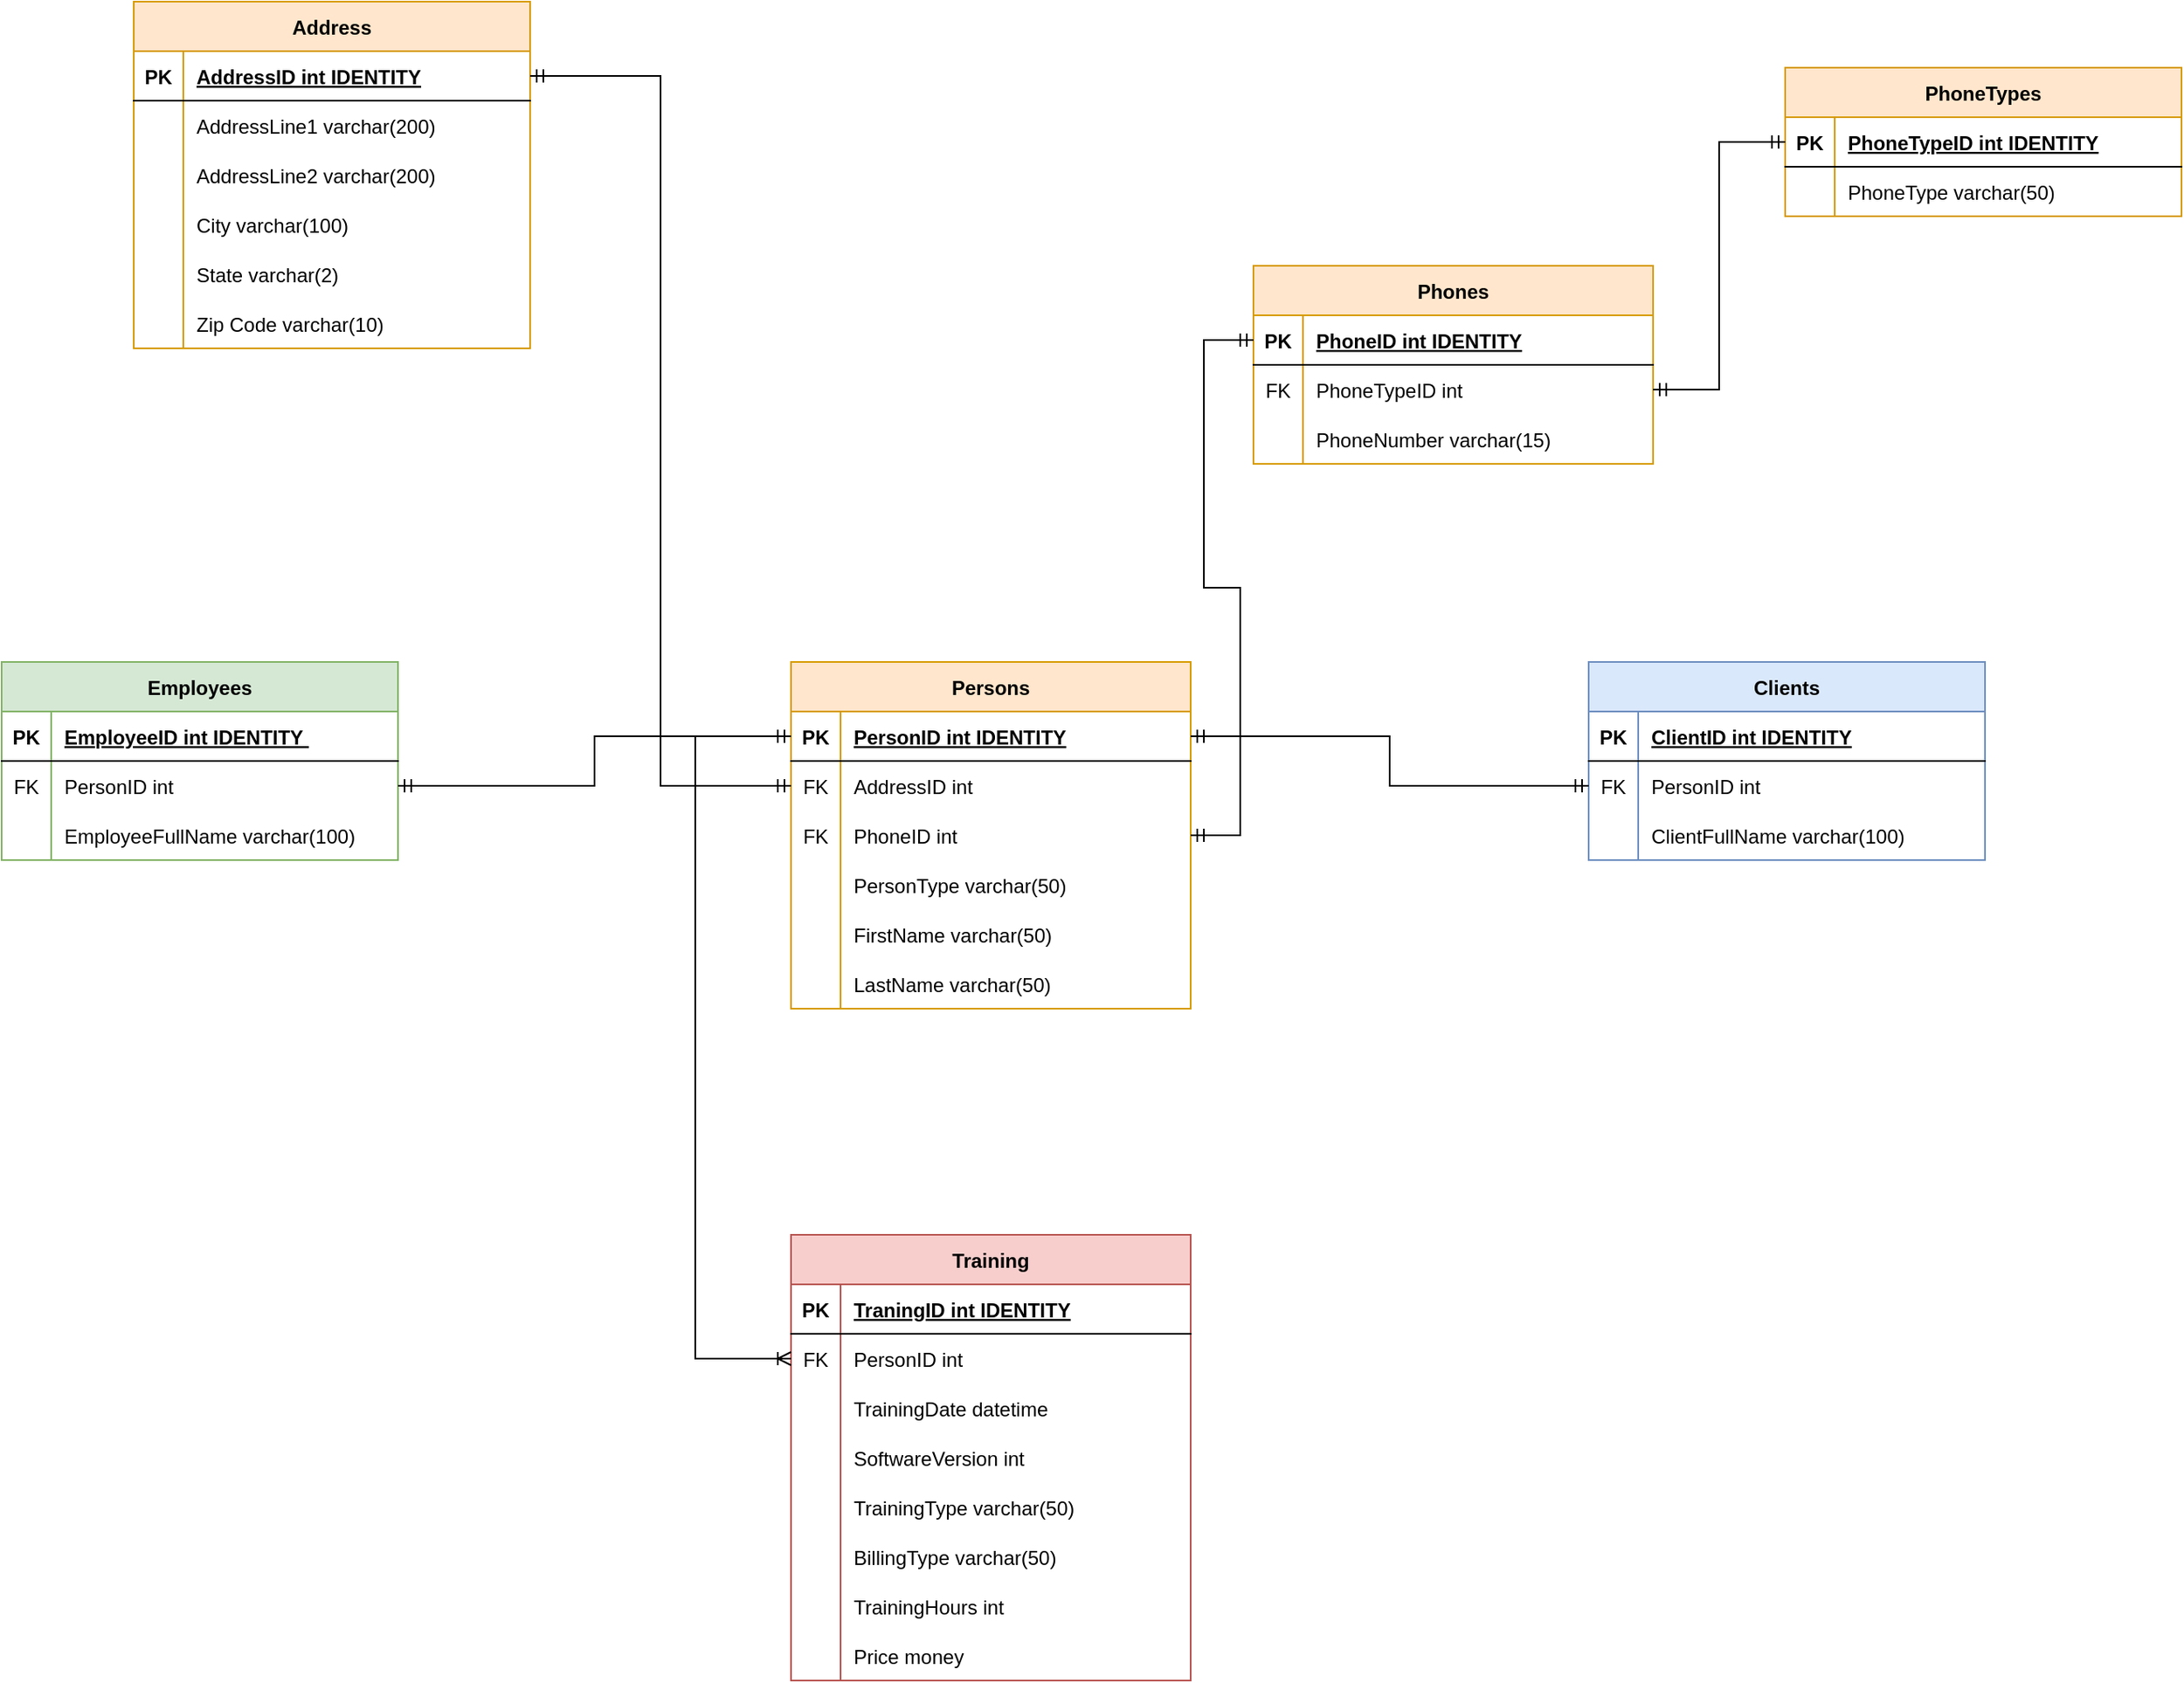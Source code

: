 <mxfile version="20.8.16" type="device"><diagram name="Page-1" id="chD8tfcTU0WJENPv2BIe"><mxGraphModel dx="1491" dy="1197" grid="1" gridSize="10" guides="1" tooltips="1" connect="1" arrows="1" fold="1" page="1" pageScale="1" pageWidth="583" pageHeight="827" math="0" shadow="0"><root><mxCell id="0"/><mxCell id="1" parent="0"/><mxCell id="jbZ43jVdcMHUpB5Uykyv-85" value="Phones" style="shape=table;startSize=30;container=1;collapsible=1;childLayout=tableLayout;fixedRows=1;rowLines=0;fontStyle=1;align=center;resizeLast=1;fillColor=#ffe6cc;strokeColor=#d79b00;labelBackgroundColor=none;fillStyle=auto;gradientColor=none;swimlaneLine=1;" parent="1" vertex="1"><mxGeometry x="1598" y="240" width="242" height="120" as="geometry"/></mxCell><mxCell id="jbZ43jVdcMHUpB5Uykyv-86" value="" style="shape=tableRow;horizontal=0;startSize=0;swimlaneHead=0;swimlaneBody=0;fillColor=none;collapsible=0;dropTarget=0;points=[[0,0.5],[1,0.5]];portConstraint=eastwest;top=0;left=0;right=0;bottom=1;" parent="jbZ43jVdcMHUpB5Uykyv-85" vertex="1"><mxGeometry y="30" width="242" height="30" as="geometry"/></mxCell><mxCell id="jbZ43jVdcMHUpB5Uykyv-87" value="PK" style="shape=partialRectangle;connectable=0;fillColor=none;top=0;left=0;bottom=0;right=0;fontStyle=1;overflow=hidden;" parent="jbZ43jVdcMHUpB5Uykyv-86" vertex="1"><mxGeometry width="30" height="30" as="geometry"><mxRectangle width="30" height="30" as="alternateBounds"/></mxGeometry></mxCell><mxCell id="jbZ43jVdcMHUpB5Uykyv-88" value="PhoneID int IDENTITY" style="shape=partialRectangle;connectable=0;fillColor=none;top=0;left=0;bottom=0;right=0;align=left;spacingLeft=6;fontStyle=5;overflow=hidden;" parent="jbZ43jVdcMHUpB5Uykyv-86" vertex="1"><mxGeometry x="30" width="212" height="30" as="geometry"><mxRectangle width="212" height="30" as="alternateBounds"/></mxGeometry></mxCell><mxCell id="jbZ43jVdcMHUpB5Uykyv-89" value="" style="shape=tableRow;horizontal=0;startSize=0;swimlaneHead=0;swimlaneBody=0;fillColor=none;collapsible=0;dropTarget=0;points=[[0,0.5],[1,0.5]];portConstraint=eastwest;top=0;left=0;right=0;bottom=0;" parent="jbZ43jVdcMHUpB5Uykyv-85" vertex="1"><mxGeometry y="60" width="242" height="30" as="geometry"/></mxCell><mxCell id="jbZ43jVdcMHUpB5Uykyv-90" value="FK" style="shape=partialRectangle;connectable=0;fillColor=none;top=0;left=0;bottom=0;right=0;editable=1;overflow=hidden;" parent="jbZ43jVdcMHUpB5Uykyv-89" vertex="1"><mxGeometry width="30" height="30" as="geometry"><mxRectangle width="30" height="30" as="alternateBounds"/></mxGeometry></mxCell><mxCell id="jbZ43jVdcMHUpB5Uykyv-91" value="PhoneTypeID int" style="shape=partialRectangle;connectable=0;fillColor=none;top=0;left=0;bottom=0;right=0;align=left;spacingLeft=6;overflow=hidden;labelBackgroundColor=default;" parent="jbZ43jVdcMHUpB5Uykyv-89" vertex="1"><mxGeometry x="30" width="212" height="30" as="geometry"><mxRectangle width="212" height="30" as="alternateBounds"/></mxGeometry></mxCell><mxCell id="jbZ43jVdcMHUpB5Uykyv-117" style="shape=tableRow;horizontal=0;startSize=0;swimlaneHead=0;swimlaneBody=0;fillColor=none;collapsible=0;dropTarget=0;points=[[0,0.5],[1,0.5]];portConstraint=eastwest;top=0;left=0;right=0;bottom=0;" parent="jbZ43jVdcMHUpB5Uykyv-85" vertex="1"><mxGeometry y="90" width="242" height="30" as="geometry"/></mxCell><mxCell id="jbZ43jVdcMHUpB5Uykyv-118" style="shape=partialRectangle;connectable=0;fillColor=none;top=0;left=0;bottom=0;right=0;editable=1;overflow=hidden;" parent="jbZ43jVdcMHUpB5Uykyv-117" vertex="1"><mxGeometry width="30" height="30" as="geometry"><mxRectangle width="30" height="30" as="alternateBounds"/></mxGeometry></mxCell><mxCell id="jbZ43jVdcMHUpB5Uykyv-119" value="PhoneNumber varchar(15)" style="shape=partialRectangle;connectable=0;fillColor=none;top=0;left=0;bottom=0;right=0;align=left;spacingLeft=6;overflow=hidden;" parent="jbZ43jVdcMHUpB5Uykyv-117" vertex="1"><mxGeometry x="30" width="212" height="30" as="geometry"><mxRectangle width="212" height="30" as="alternateBounds"/></mxGeometry></mxCell><mxCell id="jbZ43jVdcMHUpB5Uykyv-107" value="Persons" style="shape=table;startSize=30;container=1;collapsible=1;childLayout=tableLayout;fixedRows=1;rowLines=0;fontStyle=1;align=center;resizeLast=1;fillColor=#ffe6cc;strokeColor=#d79b00;" parent="1" vertex="1"><mxGeometry x="1318" y="480" width="242" height="210" as="geometry"/></mxCell><mxCell id="jbZ43jVdcMHUpB5Uykyv-108" value="" style="shape=tableRow;horizontal=0;startSize=0;swimlaneHead=0;swimlaneBody=0;fillColor=none;collapsible=0;dropTarget=0;points=[[0,0.5],[1,0.5]];portConstraint=eastwest;top=0;left=0;right=0;bottom=1;" parent="jbZ43jVdcMHUpB5Uykyv-107" vertex="1"><mxGeometry y="30" width="242" height="30" as="geometry"/></mxCell><mxCell id="jbZ43jVdcMHUpB5Uykyv-109" value="PK" style="shape=partialRectangle;connectable=0;fillColor=none;top=0;left=0;bottom=0;right=0;fontStyle=1;overflow=hidden;" parent="jbZ43jVdcMHUpB5Uykyv-108" vertex="1"><mxGeometry width="30" height="30" as="geometry"><mxRectangle width="30" height="30" as="alternateBounds"/></mxGeometry></mxCell><mxCell id="jbZ43jVdcMHUpB5Uykyv-110" value="PersonID int IDENTITY" style="shape=partialRectangle;connectable=0;fillColor=none;top=0;left=0;bottom=0;right=0;align=left;spacingLeft=6;fontStyle=5;overflow=hidden;" parent="jbZ43jVdcMHUpB5Uykyv-108" vertex="1"><mxGeometry x="30" width="212" height="30" as="geometry"><mxRectangle width="212" height="30" as="alternateBounds"/></mxGeometry></mxCell><mxCell id="jbZ43jVdcMHUpB5Uykyv-130" style="shape=tableRow;horizontal=0;startSize=0;swimlaneHead=0;swimlaneBody=0;fillColor=none;collapsible=0;dropTarget=0;points=[[0,0.5],[1,0.5]];portConstraint=eastwest;top=0;left=0;right=0;bottom=0;" parent="jbZ43jVdcMHUpB5Uykyv-107" vertex="1"><mxGeometry y="60" width="242" height="30" as="geometry"/></mxCell><mxCell id="jbZ43jVdcMHUpB5Uykyv-131" value="FK" style="shape=partialRectangle;connectable=0;fillColor=none;top=0;left=0;bottom=0;right=0;editable=1;overflow=hidden;" parent="jbZ43jVdcMHUpB5Uykyv-130" vertex="1"><mxGeometry width="30" height="30" as="geometry"><mxRectangle width="30" height="30" as="alternateBounds"/></mxGeometry></mxCell><mxCell id="jbZ43jVdcMHUpB5Uykyv-132" value="AddressID int" style="shape=partialRectangle;connectable=0;fillColor=none;top=0;left=0;bottom=0;right=0;align=left;spacingLeft=6;overflow=hidden;" parent="jbZ43jVdcMHUpB5Uykyv-130" vertex="1"><mxGeometry x="30" width="212" height="30" as="geometry"><mxRectangle width="212" height="30" as="alternateBounds"/></mxGeometry></mxCell><mxCell id="jbZ43jVdcMHUpB5Uykyv-111" value="" style="shape=tableRow;horizontal=0;startSize=0;swimlaneHead=0;swimlaneBody=0;fillColor=none;collapsible=0;dropTarget=0;points=[[0,0.5],[1,0.5]];portConstraint=eastwest;top=0;left=0;right=0;bottom=0;" parent="jbZ43jVdcMHUpB5Uykyv-107" vertex="1"><mxGeometry y="90" width="242" height="30" as="geometry"/></mxCell><mxCell id="jbZ43jVdcMHUpB5Uykyv-112" value="FK" style="shape=partialRectangle;connectable=0;fillColor=none;top=0;left=0;bottom=0;right=0;editable=1;overflow=hidden;" parent="jbZ43jVdcMHUpB5Uykyv-111" vertex="1"><mxGeometry width="30" height="30" as="geometry"><mxRectangle width="30" height="30" as="alternateBounds"/></mxGeometry></mxCell><mxCell id="jbZ43jVdcMHUpB5Uykyv-113" value="PhoneID int" style="shape=partialRectangle;connectable=0;fillColor=none;top=0;left=0;bottom=0;right=0;align=left;spacingLeft=6;overflow=hidden;" parent="jbZ43jVdcMHUpB5Uykyv-111" vertex="1"><mxGeometry x="30" width="212" height="30" as="geometry"><mxRectangle width="212" height="30" as="alternateBounds"/></mxGeometry></mxCell><mxCell id="jbZ43jVdcMHUpB5Uykyv-114" style="shape=tableRow;horizontal=0;startSize=0;swimlaneHead=0;swimlaneBody=0;fillColor=none;collapsible=0;dropTarget=0;points=[[0,0.5],[1,0.5]];portConstraint=eastwest;top=0;left=0;right=0;bottom=0;" parent="jbZ43jVdcMHUpB5Uykyv-107" vertex="1"><mxGeometry y="120" width="242" height="30" as="geometry"/></mxCell><mxCell id="jbZ43jVdcMHUpB5Uykyv-115" style="shape=partialRectangle;connectable=0;fillColor=none;top=0;left=0;bottom=0;right=0;editable=1;overflow=hidden;" parent="jbZ43jVdcMHUpB5Uykyv-114" vertex="1"><mxGeometry width="30" height="30" as="geometry"><mxRectangle width="30" height="30" as="alternateBounds"/></mxGeometry></mxCell><mxCell id="jbZ43jVdcMHUpB5Uykyv-116" value="PersonType varchar(50)" style="shape=partialRectangle;connectable=0;fillColor=none;top=0;left=0;bottom=0;right=0;align=left;spacingLeft=6;overflow=hidden;" parent="jbZ43jVdcMHUpB5Uykyv-114" vertex="1"><mxGeometry x="30" width="212" height="30" as="geometry"><mxRectangle width="212" height="30" as="alternateBounds"/></mxGeometry></mxCell><mxCell id="aYww8FyY0E2eVgxf9l2F-10" style="shape=tableRow;horizontal=0;startSize=0;swimlaneHead=0;swimlaneBody=0;fillColor=none;collapsible=0;dropTarget=0;points=[[0,0.5],[1,0.5]];portConstraint=eastwest;top=0;left=0;right=0;bottom=0;" vertex="1" parent="jbZ43jVdcMHUpB5Uykyv-107"><mxGeometry y="150" width="242" height="30" as="geometry"/></mxCell><mxCell id="aYww8FyY0E2eVgxf9l2F-11" style="shape=partialRectangle;connectable=0;fillColor=none;top=0;left=0;bottom=0;right=0;editable=1;overflow=hidden;" vertex="1" parent="aYww8FyY0E2eVgxf9l2F-10"><mxGeometry width="30" height="30" as="geometry"><mxRectangle width="30" height="30" as="alternateBounds"/></mxGeometry></mxCell><mxCell id="aYww8FyY0E2eVgxf9l2F-12" value="FirstName varchar(50)" style="shape=partialRectangle;connectable=0;fillColor=none;top=0;left=0;bottom=0;right=0;align=left;spacingLeft=6;overflow=hidden;" vertex="1" parent="aYww8FyY0E2eVgxf9l2F-10"><mxGeometry x="30" width="212" height="30" as="geometry"><mxRectangle width="212" height="30" as="alternateBounds"/></mxGeometry></mxCell><mxCell id="aYww8FyY0E2eVgxf9l2F-13" style="shape=tableRow;horizontal=0;startSize=0;swimlaneHead=0;swimlaneBody=0;fillColor=none;collapsible=0;dropTarget=0;points=[[0,0.5],[1,0.5]];portConstraint=eastwest;top=0;left=0;right=0;bottom=0;" vertex="1" parent="jbZ43jVdcMHUpB5Uykyv-107"><mxGeometry y="180" width="242" height="30" as="geometry"/></mxCell><mxCell id="aYww8FyY0E2eVgxf9l2F-14" style="shape=partialRectangle;connectable=0;fillColor=none;top=0;left=0;bottom=0;right=0;editable=1;overflow=hidden;" vertex="1" parent="aYww8FyY0E2eVgxf9l2F-13"><mxGeometry width="30" height="30" as="geometry"><mxRectangle width="30" height="30" as="alternateBounds"/></mxGeometry></mxCell><mxCell id="aYww8FyY0E2eVgxf9l2F-15" value="LastName varchar(50)" style="shape=partialRectangle;connectable=0;fillColor=none;top=0;left=0;bottom=0;right=0;align=left;spacingLeft=6;overflow=hidden;" vertex="1" parent="aYww8FyY0E2eVgxf9l2F-13"><mxGeometry x="30" width="212" height="30" as="geometry"><mxRectangle width="212" height="30" as="alternateBounds"/></mxGeometry></mxCell><mxCell id="jbZ43jVdcMHUpB5Uykyv-120" value="PhoneTypes" style="shape=table;startSize=30;container=1;collapsible=1;childLayout=tableLayout;fixedRows=1;rowLines=0;fontStyle=1;align=center;resizeLast=1;fillColor=#ffe6cc;strokeColor=#d79b00;" parent="1" vertex="1"><mxGeometry x="1920" y="120" width="240" height="90" as="geometry"/></mxCell><mxCell id="jbZ43jVdcMHUpB5Uykyv-121" value="" style="shape=tableRow;horizontal=0;startSize=0;swimlaneHead=0;swimlaneBody=0;fillColor=none;collapsible=0;dropTarget=0;points=[[0,0.5],[1,0.5]];portConstraint=eastwest;top=0;left=0;right=0;bottom=1;" parent="jbZ43jVdcMHUpB5Uykyv-120" vertex="1"><mxGeometry y="30" width="240" height="30" as="geometry"/></mxCell><mxCell id="jbZ43jVdcMHUpB5Uykyv-122" value="PK" style="shape=partialRectangle;connectable=0;fillColor=none;top=0;left=0;bottom=0;right=0;fontStyle=1;overflow=hidden;" parent="jbZ43jVdcMHUpB5Uykyv-121" vertex="1"><mxGeometry width="30" height="30" as="geometry"><mxRectangle width="30" height="30" as="alternateBounds"/></mxGeometry></mxCell><mxCell id="jbZ43jVdcMHUpB5Uykyv-123" value="PhoneTypeID int IDENTITY" style="shape=partialRectangle;connectable=0;fillColor=none;top=0;left=0;bottom=0;right=0;align=left;spacingLeft=6;fontStyle=5;overflow=hidden;" parent="jbZ43jVdcMHUpB5Uykyv-121" vertex="1"><mxGeometry x="30" width="210" height="30" as="geometry"><mxRectangle width="210" height="30" as="alternateBounds"/></mxGeometry></mxCell><mxCell id="jbZ43jVdcMHUpB5Uykyv-124" value="" style="shape=tableRow;horizontal=0;startSize=0;swimlaneHead=0;swimlaneBody=0;fillColor=none;collapsible=0;dropTarget=0;points=[[0,0.5],[1,0.5]];portConstraint=eastwest;top=0;left=0;right=0;bottom=0;" parent="jbZ43jVdcMHUpB5Uykyv-120" vertex="1"><mxGeometry y="60" width="240" height="30" as="geometry"/></mxCell><mxCell id="jbZ43jVdcMHUpB5Uykyv-125" value="" style="shape=partialRectangle;connectable=0;fillColor=none;top=0;left=0;bottom=0;right=0;editable=1;overflow=hidden;" parent="jbZ43jVdcMHUpB5Uykyv-124" vertex="1"><mxGeometry width="30" height="30" as="geometry"><mxRectangle width="30" height="30" as="alternateBounds"/></mxGeometry></mxCell><mxCell id="jbZ43jVdcMHUpB5Uykyv-126" value="PhoneType varchar(50)" style="shape=partialRectangle;connectable=0;fillColor=none;top=0;left=0;bottom=0;right=0;align=left;spacingLeft=6;overflow=hidden;" parent="jbZ43jVdcMHUpB5Uykyv-124" vertex="1"><mxGeometry x="30" width="210" height="30" as="geometry"><mxRectangle width="210" height="30" as="alternateBounds"/></mxGeometry></mxCell><mxCell id="jbZ43jVdcMHUpB5Uykyv-133" value="Address" style="shape=table;startSize=30;container=1;collapsible=1;childLayout=tableLayout;fixedRows=1;rowLines=0;fontStyle=1;align=center;resizeLast=1;fillColor=#ffe6cc;strokeColor=#d79b00;" parent="1" vertex="1"><mxGeometry x="920" y="80" width="240" height="210" as="geometry"/></mxCell><mxCell id="jbZ43jVdcMHUpB5Uykyv-134" value="" style="shape=tableRow;horizontal=0;startSize=0;swimlaneHead=0;swimlaneBody=0;fillColor=none;collapsible=0;dropTarget=0;points=[[0,0.5],[1,0.5]];portConstraint=eastwest;top=0;left=0;right=0;bottom=1;" parent="jbZ43jVdcMHUpB5Uykyv-133" vertex="1"><mxGeometry y="30" width="240" height="30" as="geometry"/></mxCell><mxCell id="jbZ43jVdcMHUpB5Uykyv-135" value="PK" style="shape=partialRectangle;connectable=0;fillColor=none;top=0;left=0;bottom=0;right=0;fontStyle=1;overflow=hidden;" parent="jbZ43jVdcMHUpB5Uykyv-134" vertex="1"><mxGeometry width="30" height="30" as="geometry"><mxRectangle width="30" height="30" as="alternateBounds"/></mxGeometry></mxCell><mxCell id="jbZ43jVdcMHUpB5Uykyv-136" value="AddressID int IDENTITY" style="shape=partialRectangle;connectable=0;fillColor=none;top=0;left=0;bottom=0;right=0;align=left;spacingLeft=6;fontStyle=5;overflow=hidden;" parent="jbZ43jVdcMHUpB5Uykyv-134" vertex="1"><mxGeometry x="30" width="210" height="30" as="geometry"><mxRectangle width="210" height="30" as="alternateBounds"/></mxGeometry></mxCell><mxCell id="jbZ43jVdcMHUpB5Uykyv-137" style="shape=tableRow;horizontal=0;startSize=0;swimlaneHead=0;swimlaneBody=0;fillColor=none;collapsible=0;dropTarget=0;points=[[0,0.5],[1,0.5]];portConstraint=eastwest;top=0;left=0;right=0;bottom=0;" parent="jbZ43jVdcMHUpB5Uykyv-133" vertex="1"><mxGeometry y="60" width="240" height="30" as="geometry"/></mxCell><mxCell id="jbZ43jVdcMHUpB5Uykyv-138" style="shape=partialRectangle;connectable=0;fillColor=none;top=0;left=0;bottom=0;right=0;editable=1;overflow=hidden;" parent="jbZ43jVdcMHUpB5Uykyv-137" vertex="1"><mxGeometry width="30" height="30" as="geometry"><mxRectangle width="30" height="30" as="alternateBounds"/></mxGeometry></mxCell><mxCell id="jbZ43jVdcMHUpB5Uykyv-139" value="AddressLine1 varchar(200)" style="shape=partialRectangle;connectable=0;fillColor=none;top=0;left=0;bottom=0;right=0;align=left;spacingLeft=6;overflow=hidden;" parent="jbZ43jVdcMHUpB5Uykyv-137" vertex="1"><mxGeometry x="30" width="210" height="30" as="geometry"><mxRectangle width="210" height="30" as="alternateBounds"/></mxGeometry></mxCell><mxCell id="jbZ43jVdcMHUpB5Uykyv-140" value="" style="shape=tableRow;horizontal=0;startSize=0;swimlaneHead=0;swimlaneBody=0;fillColor=none;collapsible=0;dropTarget=0;points=[[0,0.5],[1,0.5]];portConstraint=eastwest;top=0;left=0;right=0;bottom=0;" parent="jbZ43jVdcMHUpB5Uykyv-133" vertex="1"><mxGeometry y="90" width="240" height="30" as="geometry"/></mxCell><mxCell id="jbZ43jVdcMHUpB5Uykyv-141" value="" style="shape=partialRectangle;connectable=0;fillColor=none;top=0;left=0;bottom=0;right=0;editable=1;overflow=hidden;" parent="jbZ43jVdcMHUpB5Uykyv-140" vertex="1"><mxGeometry width="30" height="30" as="geometry"><mxRectangle width="30" height="30" as="alternateBounds"/></mxGeometry></mxCell><mxCell id="jbZ43jVdcMHUpB5Uykyv-142" value="AddressLine2 varchar(200)" style="shape=partialRectangle;connectable=0;fillColor=none;top=0;left=0;bottom=0;right=0;align=left;spacingLeft=6;overflow=hidden;" parent="jbZ43jVdcMHUpB5Uykyv-140" vertex="1"><mxGeometry x="30" width="210" height="30" as="geometry"><mxRectangle width="210" height="30" as="alternateBounds"/></mxGeometry></mxCell><mxCell id="jbZ43jVdcMHUpB5Uykyv-143" style="shape=tableRow;horizontal=0;startSize=0;swimlaneHead=0;swimlaneBody=0;fillColor=none;collapsible=0;dropTarget=0;points=[[0,0.5],[1,0.5]];portConstraint=eastwest;top=0;left=0;right=0;bottom=0;" parent="jbZ43jVdcMHUpB5Uykyv-133" vertex="1"><mxGeometry y="120" width="240" height="30" as="geometry"/></mxCell><mxCell id="jbZ43jVdcMHUpB5Uykyv-144" style="shape=partialRectangle;connectable=0;fillColor=none;top=0;left=0;bottom=0;right=0;editable=1;overflow=hidden;" parent="jbZ43jVdcMHUpB5Uykyv-143" vertex="1"><mxGeometry width="30" height="30" as="geometry"><mxRectangle width="30" height="30" as="alternateBounds"/></mxGeometry></mxCell><mxCell id="jbZ43jVdcMHUpB5Uykyv-145" value="City varchar(100)" style="shape=partialRectangle;connectable=0;fillColor=none;top=0;left=0;bottom=0;right=0;align=left;spacingLeft=6;overflow=hidden;" parent="jbZ43jVdcMHUpB5Uykyv-143" vertex="1"><mxGeometry x="30" width="210" height="30" as="geometry"><mxRectangle width="210" height="30" as="alternateBounds"/></mxGeometry></mxCell><mxCell id="jbZ43jVdcMHUpB5Uykyv-149" style="shape=tableRow;horizontal=0;startSize=0;swimlaneHead=0;swimlaneBody=0;fillColor=none;collapsible=0;dropTarget=0;points=[[0,0.5],[1,0.5]];portConstraint=eastwest;top=0;left=0;right=0;bottom=0;" parent="jbZ43jVdcMHUpB5Uykyv-133" vertex="1"><mxGeometry y="150" width="240" height="30" as="geometry"/></mxCell><mxCell id="jbZ43jVdcMHUpB5Uykyv-150" style="shape=partialRectangle;connectable=0;fillColor=none;top=0;left=0;bottom=0;right=0;editable=1;overflow=hidden;" parent="jbZ43jVdcMHUpB5Uykyv-149" vertex="1"><mxGeometry width="30" height="30" as="geometry"><mxRectangle width="30" height="30" as="alternateBounds"/></mxGeometry></mxCell><mxCell id="jbZ43jVdcMHUpB5Uykyv-151" value="State varchar(2)" style="shape=partialRectangle;connectable=0;fillColor=none;top=0;left=0;bottom=0;right=0;align=left;spacingLeft=6;overflow=hidden;" parent="jbZ43jVdcMHUpB5Uykyv-149" vertex="1"><mxGeometry x="30" width="210" height="30" as="geometry"><mxRectangle width="210" height="30" as="alternateBounds"/></mxGeometry></mxCell><mxCell id="jbZ43jVdcMHUpB5Uykyv-146" style="shape=tableRow;horizontal=0;startSize=0;swimlaneHead=0;swimlaneBody=0;fillColor=none;collapsible=0;dropTarget=0;points=[[0,0.5],[1,0.5]];portConstraint=eastwest;top=0;left=0;right=0;bottom=0;" parent="jbZ43jVdcMHUpB5Uykyv-133" vertex="1"><mxGeometry y="180" width="240" height="30" as="geometry"/></mxCell><mxCell id="jbZ43jVdcMHUpB5Uykyv-147" style="shape=partialRectangle;connectable=0;fillColor=none;top=0;left=0;bottom=0;right=0;editable=1;overflow=hidden;" parent="jbZ43jVdcMHUpB5Uykyv-146" vertex="1"><mxGeometry width="30" height="30" as="geometry"><mxRectangle width="30" height="30" as="alternateBounds"/></mxGeometry></mxCell><mxCell id="jbZ43jVdcMHUpB5Uykyv-148" value="Zip Code varchar(10)" style="shape=partialRectangle;connectable=0;fillColor=none;top=0;left=0;bottom=0;right=0;align=left;spacingLeft=6;overflow=hidden;" parent="jbZ43jVdcMHUpB5Uykyv-146" vertex="1"><mxGeometry x="30" width="210" height="30" as="geometry"><mxRectangle width="210" height="30" as="alternateBounds"/></mxGeometry></mxCell><mxCell id="jbZ43jVdcMHUpB5Uykyv-152" value="Employees" style="shape=table;startSize=30;container=1;collapsible=1;childLayout=tableLayout;fixedRows=1;rowLines=0;fontStyle=1;align=center;resizeLast=1;fillColor=#d5e8d4;strokeColor=#82b366;" parent="1" vertex="1"><mxGeometry x="840" y="480" width="240" height="120" as="geometry"/></mxCell><mxCell id="jbZ43jVdcMHUpB5Uykyv-153" value="" style="shape=tableRow;horizontal=0;startSize=0;swimlaneHead=0;swimlaneBody=0;fillColor=none;collapsible=0;dropTarget=0;points=[[0,0.5],[1,0.5]];portConstraint=eastwest;top=0;left=0;right=0;bottom=1;" parent="jbZ43jVdcMHUpB5Uykyv-152" vertex="1"><mxGeometry y="30" width="240" height="30" as="geometry"/></mxCell><mxCell id="jbZ43jVdcMHUpB5Uykyv-154" value="PK" style="shape=partialRectangle;connectable=0;fillColor=none;top=0;left=0;bottom=0;right=0;fontStyle=1;overflow=hidden;" parent="jbZ43jVdcMHUpB5Uykyv-153" vertex="1"><mxGeometry width="30" height="30" as="geometry"><mxRectangle width="30" height="30" as="alternateBounds"/></mxGeometry></mxCell><mxCell id="jbZ43jVdcMHUpB5Uykyv-155" value="EmployeeID int IDENTITY " style="shape=partialRectangle;connectable=0;fillColor=none;top=0;left=0;bottom=0;right=0;align=left;spacingLeft=6;fontStyle=5;overflow=hidden;" parent="jbZ43jVdcMHUpB5Uykyv-153" vertex="1"><mxGeometry x="30" width="210" height="30" as="geometry"><mxRectangle width="210" height="30" as="alternateBounds"/></mxGeometry></mxCell><mxCell id="jbZ43jVdcMHUpB5Uykyv-159" style="shape=tableRow;horizontal=0;startSize=0;swimlaneHead=0;swimlaneBody=0;fillColor=none;collapsible=0;dropTarget=0;points=[[0,0.5],[1,0.5]];portConstraint=eastwest;top=0;left=0;right=0;bottom=0;" parent="jbZ43jVdcMHUpB5Uykyv-152" vertex="1"><mxGeometry y="60" width="240" height="30" as="geometry"/></mxCell><mxCell id="jbZ43jVdcMHUpB5Uykyv-160" value="FK" style="shape=partialRectangle;connectable=0;fillColor=none;top=0;left=0;bottom=0;right=0;editable=1;overflow=hidden;" parent="jbZ43jVdcMHUpB5Uykyv-159" vertex="1"><mxGeometry width="30" height="30" as="geometry"><mxRectangle width="30" height="30" as="alternateBounds"/></mxGeometry></mxCell><mxCell id="jbZ43jVdcMHUpB5Uykyv-161" value="PersonID int" style="shape=partialRectangle;connectable=0;fillColor=none;top=0;left=0;bottom=0;right=0;align=left;spacingLeft=6;overflow=hidden;" parent="jbZ43jVdcMHUpB5Uykyv-159" vertex="1"><mxGeometry x="30" width="210" height="30" as="geometry"><mxRectangle width="210" height="30" as="alternateBounds"/></mxGeometry></mxCell><mxCell id="jbZ43jVdcMHUpB5Uykyv-156" value="" style="shape=tableRow;horizontal=0;startSize=0;swimlaneHead=0;swimlaneBody=0;fillColor=none;collapsible=0;dropTarget=0;points=[[0,0.5],[1,0.5]];portConstraint=eastwest;top=0;left=0;right=0;bottom=0;" parent="jbZ43jVdcMHUpB5Uykyv-152" vertex="1"><mxGeometry y="90" width="240" height="30" as="geometry"/></mxCell><mxCell id="jbZ43jVdcMHUpB5Uykyv-157" value="" style="shape=partialRectangle;connectable=0;fillColor=none;top=0;left=0;bottom=0;right=0;editable=1;overflow=hidden;" parent="jbZ43jVdcMHUpB5Uykyv-156" vertex="1"><mxGeometry width="30" height="30" as="geometry"><mxRectangle width="30" height="30" as="alternateBounds"/></mxGeometry></mxCell><mxCell id="jbZ43jVdcMHUpB5Uykyv-158" value="EmployeeFullName varchar(100)" style="shape=partialRectangle;connectable=0;fillColor=none;top=0;left=0;bottom=0;right=0;align=left;spacingLeft=6;overflow=hidden;" parent="jbZ43jVdcMHUpB5Uykyv-156" vertex="1"><mxGeometry x="30" width="210" height="30" as="geometry"><mxRectangle width="210" height="30" as="alternateBounds"/></mxGeometry></mxCell><mxCell id="jbZ43jVdcMHUpB5Uykyv-162" value="Clients" style="shape=table;startSize=30;container=1;collapsible=1;childLayout=tableLayout;fixedRows=1;rowLines=0;fontStyle=1;align=center;resizeLast=1;fillColor=#dae8fc;strokeColor=#6c8ebf;" parent="1" vertex="1"><mxGeometry x="1801" y="480" width="240" height="120" as="geometry"/></mxCell><mxCell id="jbZ43jVdcMHUpB5Uykyv-163" value="" style="shape=tableRow;horizontal=0;startSize=0;swimlaneHead=0;swimlaneBody=0;fillColor=none;collapsible=0;dropTarget=0;points=[[0,0.5],[1,0.5]];portConstraint=eastwest;top=0;left=0;right=0;bottom=1;" parent="jbZ43jVdcMHUpB5Uykyv-162" vertex="1"><mxGeometry y="30" width="240" height="30" as="geometry"/></mxCell><mxCell id="jbZ43jVdcMHUpB5Uykyv-164" value="PK" style="shape=partialRectangle;connectable=0;fillColor=none;top=0;left=0;bottom=0;right=0;fontStyle=1;overflow=hidden;" parent="jbZ43jVdcMHUpB5Uykyv-163" vertex="1"><mxGeometry width="30" height="30" as="geometry"><mxRectangle width="30" height="30" as="alternateBounds"/></mxGeometry></mxCell><mxCell id="jbZ43jVdcMHUpB5Uykyv-165" value="ClientID int IDENTITY" style="shape=partialRectangle;connectable=0;fillColor=none;top=0;left=0;bottom=0;right=0;align=left;spacingLeft=6;fontStyle=5;overflow=hidden;" parent="jbZ43jVdcMHUpB5Uykyv-163" vertex="1"><mxGeometry x="30" width="210" height="30" as="geometry"><mxRectangle width="210" height="30" as="alternateBounds"/></mxGeometry></mxCell><mxCell id="jbZ43jVdcMHUpB5Uykyv-166" style="shape=tableRow;horizontal=0;startSize=0;swimlaneHead=0;swimlaneBody=0;fillColor=none;collapsible=0;dropTarget=0;points=[[0,0.5],[1,0.5]];portConstraint=eastwest;top=0;left=0;right=0;bottom=0;" parent="jbZ43jVdcMHUpB5Uykyv-162" vertex="1"><mxGeometry y="60" width="240" height="30" as="geometry"/></mxCell><mxCell id="jbZ43jVdcMHUpB5Uykyv-167" value="FK" style="shape=partialRectangle;connectable=0;fillColor=none;top=0;left=0;bottom=0;right=0;editable=1;overflow=hidden;" parent="jbZ43jVdcMHUpB5Uykyv-166" vertex="1"><mxGeometry width="30" height="30" as="geometry"><mxRectangle width="30" height="30" as="alternateBounds"/></mxGeometry></mxCell><mxCell id="jbZ43jVdcMHUpB5Uykyv-168" value="PersonID int" style="shape=partialRectangle;connectable=0;fillColor=none;top=0;left=0;bottom=0;right=0;align=left;spacingLeft=6;overflow=hidden;" parent="jbZ43jVdcMHUpB5Uykyv-166" vertex="1"><mxGeometry x="30" width="210" height="30" as="geometry"><mxRectangle width="210" height="30" as="alternateBounds"/></mxGeometry></mxCell><mxCell id="jbZ43jVdcMHUpB5Uykyv-169" value="" style="shape=tableRow;horizontal=0;startSize=0;swimlaneHead=0;swimlaneBody=0;fillColor=none;collapsible=0;dropTarget=0;points=[[0,0.5],[1,0.5]];portConstraint=eastwest;top=0;left=0;right=0;bottom=0;" parent="jbZ43jVdcMHUpB5Uykyv-162" vertex="1"><mxGeometry y="90" width="240" height="30" as="geometry"/></mxCell><mxCell id="jbZ43jVdcMHUpB5Uykyv-170" value="" style="shape=partialRectangle;connectable=0;fillColor=none;top=0;left=0;bottom=0;right=0;editable=1;overflow=hidden;" parent="jbZ43jVdcMHUpB5Uykyv-169" vertex="1"><mxGeometry width="30" height="30" as="geometry"><mxRectangle width="30" height="30" as="alternateBounds"/></mxGeometry></mxCell><mxCell id="jbZ43jVdcMHUpB5Uykyv-171" value="ClientFullName varchar(100)" style="shape=partialRectangle;connectable=0;fillColor=none;top=0;left=0;bottom=0;right=0;align=left;spacingLeft=6;overflow=hidden;" parent="jbZ43jVdcMHUpB5Uykyv-169" vertex="1"><mxGeometry x="30" width="210" height="30" as="geometry"><mxRectangle width="210" height="30" as="alternateBounds"/></mxGeometry></mxCell><mxCell id="jbZ43jVdcMHUpB5Uykyv-179" value="" style="edgeStyle=orthogonalEdgeStyle;fontSize=12;html=1;endArrow=ERmandOne;startArrow=ERmandOne;rounded=0;shadow=0;sketch=0;hachureGap=4;jiggle=2;curveFitting=1;strokeWidth=1;fontFamily=Architects Daughter;fontSource=https%3A%2F%2Ffonts.googleapis.com%2Fcss%3Ffamily%3DArchitects%2BDaughter;elbow=vertical;jumpStyle=none;exitX=1;exitY=0.5;exitDx=0;exitDy=0;entryX=0;entryY=0.5;entryDx=0;entryDy=0;" parent="1" source="jbZ43jVdcMHUpB5Uykyv-89" target="jbZ43jVdcMHUpB5Uykyv-121" edge="1"><mxGeometry width="100" height="100" relative="1" as="geometry"><mxPoint x="440" y="630" as="sourcePoint"/><mxPoint x="540" y="530" as="targetPoint"/></mxGeometry></mxCell><mxCell id="jbZ43jVdcMHUpB5Uykyv-180" value="Training" style="shape=table;startSize=30;container=1;collapsible=1;childLayout=tableLayout;fixedRows=1;rowLines=0;fontStyle=1;align=center;resizeLast=1;fillColor=#f8cecc;strokeColor=#b85450;" parent="1" vertex="1"><mxGeometry x="1318" y="827" width="242" height="270" as="geometry"/></mxCell><mxCell id="jbZ43jVdcMHUpB5Uykyv-181" value="" style="shape=tableRow;horizontal=0;startSize=0;swimlaneHead=0;swimlaneBody=0;fillColor=none;collapsible=0;dropTarget=0;points=[[0,0.5],[1,0.5]];portConstraint=eastwest;top=0;left=0;right=0;bottom=1;" parent="jbZ43jVdcMHUpB5Uykyv-180" vertex="1"><mxGeometry y="30" width="242" height="30" as="geometry"/></mxCell><mxCell id="jbZ43jVdcMHUpB5Uykyv-182" value="PK" style="shape=partialRectangle;connectable=0;fillColor=none;top=0;left=0;bottom=0;right=0;fontStyle=1;overflow=hidden;" parent="jbZ43jVdcMHUpB5Uykyv-181" vertex="1"><mxGeometry width="30" height="30" as="geometry"><mxRectangle width="30" height="30" as="alternateBounds"/></mxGeometry></mxCell><mxCell id="jbZ43jVdcMHUpB5Uykyv-183" value="TraningID int IDENTITY" style="shape=partialRectangle;connectable=0;fillColor=none;top=0;left=0;bottom=0;right=0;align=left;spacingLeft=6;fontStyle=5;overflow=hidden;" parent="jbZ43jVdcMHUpB5Uykyv-181" vertex="1"><mxGeometry x="30" width="212" height="30" as="geometry"><mxRectangle width="212" height="30" as="alternateBounds"/></mxGeometry></mxCell><mxCell id="jbZ43jVdcMHUpB5Uykyv-184" style="shape=tableRow;horizontal=0;startSize=0;swimlaneHead=0;swimlaneBody=0;fillColor=none;collapsible=0;dropTarget=0;points=[[0,0.5],[1,0.5]];portConstraint=eastwest;top=0;left=0;right=0;bottom=0;" parent="jbZ43jVdcMHUpB5Uykyv-180" vertex="1"><mxGeometry y="60" width="242" height="30" as="geometry"/></mxCell><mxCell id="jbZ43jVdcMHUpB5Uykyv-185" value="FK" style="shape=partialRectangle;connectable=0;fillColor=none;top=0;left=0;bottom=0;right=0;editable=1;overflow=hidden;" parent="jbZ43jVdcMHUpB5Uykyv-184" vertex="1"><mxGeometry width="30" height="30" as="geometry"><mxRectangle width="30" height="30" as="alternateBounds"/></mxGeometry></mxCell><mxCell id="jbZ43jVdcMHUpB5Uykyv-186" value="PersonID int" style="shape=partialRectangle;connectable=0;fillColor=none;top=0;left=0;bottom=0;right=0;align=left;spacingLeft=6;overflow=hidden;" parent="jbZ43jVdcMHUpB5Uykyv-184" vertex="1"><mxGeometry x="30" width="212" height="30" as="geometry"><mxRectangle width="212" height="30" as="alternateBounds"/></mxGeometry></mxCell><mxCell id="jbZ43jVdcMHUpB5Uykyv-190" style="shape=tableRow;horizontal=0;startSize=0;swimlaneHead=0;swimlaneBody=0;fillColor=none;collapsible=0;dropTarget=0;points=[[0,0.5],[1,0.5]];portConstraint=eastwest;top=0;left=0;right=0;bottom=0;" parent="jbZ43jVdcMHUpB5Uykyv-180" vertex="1"><mxGeometry y="90" width="242" height="30" as="geometry"/></mxCell><mxCell id="jbZ43jVdcMHUpB5Uykyv-191" style="shape=partialRectangle;connectable=0;fillColor=none;top=0;left=0;bottom=0;right=0;editable=1;overflow=hidden;" parent="jbZ43jVdcMHUpB5Uykyv-190" vertex="1"><mxGeometry width="30" height="30" as="geometry"><mxRectangle width="30" height="30" as="alternateBounds"/></mxGeometry></mxCell><mxCell id="jbZ43jVdcMHUpB5Uykyv-192" value="TrainingDate datetime" style="shape=partialRectangle;connectable=0;fillColor=none;top=0;left=0;bottom=0;right=0;align=left;spacingLeft=6;overflow=hidden;" parent="jbZ43jVdcMHUpB5Uykyv-190" vertex="1"><mxGeometry x="30" width="212" height="30" as="geometry"><mxRectangle width="212" height="30" as="alternateBounds"/></mxGeometry></mxCell><mxCell id="jbZ43jVdcMHUpB5Uykyv-193" style="shape=tableRow;horizontal=0;startSize=0;swimlaneHead=0;swimlaneBody=0;fillColor=none;collapsible=0;dropTarget=0;points=[[0,0.5],[1,0.5]];portConstraint=eastwest;top=0;left=0;right=0;bottom=0;" parent="jbZ43jVdcMHUpB5Uykyv-180" vertex="1"><mxGeometry y="120" width="242" height="30" as="geometry"/></mxCell><mxCell id="jbZ43jVdcMHUpB5Uykyv-194" style="shape=partialRectangle;connectable=0;fillColor=none;top=0;left=0;bottom=0;right=0;editable=1;overflow=hidden;" parent="jbZ43jVdcMHUpB5Uykyv-193" vertex="1"><mxGeometry width="30" height="30" as="geometry"><mxRectangle width="30" height="30" as="alternateBounds"/></mxGeometry></mxCell><mxCell id="jbZ43jVdcMHUpB5Uykyv-195" value="SoftwareVersion int" style="shape=partialRectangle;connectable=0;fillColor=none;top=0;left=0;bottom=0;right=0;align=left;spacingLeft=6;overflow=hidden;" parent="jbZ43jVdcMHUpB5Uykyv-193" vertex="1"><mxGeometry x="30" width="212" height="30" as="geometry"><mxRectangle width="212" height="30" as="alternateBounds"/></mxGeometry></mxCell><mxCell id="jbZ43jVdcMHUpB5Uykyv-196" style="shape=tableRow;horizontal=0;startSize=0;swimlaneHead=0;swimlaneBody=0;fillColor=none;collapsible=0;dropTarget=0;points=[[0,0.5],[1,0.5]];portConstraint=eastwest;top=0;left=0;right=0;bottom=0;" parent="jbZ43jVdcMHUpB5Uykyv-180" vertex="1"><mxGeometry y="150" width="242" height="30" as="geometry"/></mxCell><mxCell id="jbZ43jVdcMHUpB5Uykyv-197" style="shape=partialRectangle;connectable=0;fillColor=none;top=0;left=0;bottom=0;right=0;editable=1;overflow=hidden;" parent="jbZ43jVdcMHUpB5Uykyv-196" vertex="1"><mxGeometry width="30" height="30" as="geometry"><mxRectangle width="30" height="30" as="alternateBounds"/></mxGeometry></mxCell><mxCell id="jbZ43jVdcMHUpB5Uykyv-198" value="TrainingType varchar(50)" style="shape=partialRectangle;connectable=0;fillColor=none;top=0;left=0;bottom=0;right=0;align=left;spacingLeft=6;overflow=hidden;" parent="jbZ43jVdcMHUpB5Uykyv-196" vertex="1"><mxGeometry x="30" width="212" height="30" as="geometry"><mxRectangle width="212" height="30" as="alternateBounds"/></mxGeometry></mxCell><mxCell id="aYww8FyY0E2eVgxf9l2F-7" style="shape=tableRow;horizontal=0;startSize=0;swimlaneHead=0;swimlaneBody=0;fillColor=none;collapsible=0;dropTarget=0;points=[[0,0.5],[1,0.5]];portConstraint=eastwest;top=0;left=0;right=0;bottom=0;" vertex="1" parent="jbZ43jVdcMHUpB5Uykyv-180"><mxGeometry y="180" width="242" height="30" as="geometry"/></mxCell><mxCell id="aYww8FyY0E2eVgxf9l2F-8" style="shape=partialRectangle;connectable=0;fillColor=none;top=0;left=0;bottom=0;right=0;editable=1;overflow=hidden;" vertex="1" parent="aYww8FyY0E2eVgxf9l2F-7"><mxGeometry width="30" height="30" as="geometry"><mxRectangle width="30" height="30" as="alternateBounds"/></mxGeometry></mxCell><mxCell id="aYww8FyY0E2eVgxf9l2F-9" value="BillingType varchar(50)" style="shape=partialRectangle;connectable=0;fillColor=none;top=0;left=0;bottom=0;right=0;align=left;spacingLeft=6;overflow=hidden;" vertex="1" parent="aYww8FyY0E2eVgxf9l2F-7"><mxGeometry x="30" width="212" height="30" as="geometry"><mxRectangle width="212" height="30" as="alternateBounds"/></mxGeometry></mxCell><mxCell id="aYww8FyY0E2eVgxf9l2F-4" style="shape=tableRow;horizontal=0;startSize=0;swimlaneHead=0;swimlaneBody=0;fillColor=none;collapsible=0;dropTarget=0;points=[[0,0.5],[1,0.5]];portConstraint=eastwest;top=0;left=0;right=0;bottom=0;" vertex="1" parent="jbZ43jVdcMHUpB5Uykyv-180"><mxGeometry y="210" width="242" height="30" as="geometry"/></mxCell><mxCell id="aYww8FyY0E2eVgxf9l2F-5" style="shape=partialRectangle;connectable=0;fillColor=none;top=0;left=0;bottom=0;right=0;editable=1;overflow=hidden;" vertex="1" parent="aYww8FyY0E2eVgxf9l2F-4"><mxGeometry width="30" height="30" as="geometry"><mxRectangle width="30" height="30" as="alternateBounds"/></mxGeometry></mxCell><mxCell id="aYww8FyY0E2eVgxf9l2F-6" value="TrainingHours int" style="shape=partialRectangle;connectable=0;fillColor=none;top=0;left=0;bottom=0;right=0;align=left;spacingLeft=6;overflow=hidden;" vertex="1" parent="aYww8FyY0E2eVgxf9l2F-4"><mxGeometry x="30" width="212" height="30" as="geometry"><mxRectangle width="212" height="30" as="alternateBounds"/></mxGeometry></mxCell><mxCell id="aYww8FyY0E2eVgxf9l2F-1" style="shape=tableRow;horizontal=0;startSize=0;swimlaneHead=0;swimlaneBody=0;fillColor=none;collapsible=0;dropTarget=0;points=[[0,0.5],[1,0.5]];portConstraint=eastwest;top=0;left=0;right=0;bottom=0;" vertex="1" parent="jbZ43jVdcMHUpB5Uykyv-180"><mxGeometry y="240" width="242" height="30" as="geometry"/></mxCell><mxCell id="aYww8FyY0E2eVgxf9l2F-2" style="shape=partialRectangle;connectable=0;fillColor=none;top=0;left=0;bottom=0;right=0;editable=1;overflow=hidden;" vertex="1" parent="aYww8FyY0E2eVgxf9l2F-1"><mxGeometry width="30" height="30" as="geometry"><mxRectangle width="30" height="30" as="alternateBounds"/></mxGeometry></mxCell><mxCell id="aYww8FyY0E2eVgxf9l2F-3" value="Price money" style="shape=partialRectangle;connectable=0;fillColor=none;top=0;left=0;bottom=0;right=0;align=left;spacingLeft=6;overflow=hidden;" vertex="1" parent="aYww8FyY0E2eVgxf9l2F-1"><mxGeometry x="30" width="212" height="30" as="geometry"><mxRectangle width="212" height="30" as="alternateBounds"/></mxGeometry></mxCell><mxCell id="jbZ43jVdcMHUpB5Uykyv-199" value="" style="edgeStyle=orthogonalEdgeStyle;fontSize=12;html=1;endArrow=ERmandOne;startArrow=ERmandOne;rounded=0;shadow=0;sketch=0;hachureGap=4;jiggle=2;curveFitting=1;strokeWidth=1;fontFamily=Architects Daughter;fontSource=https%3A%2F%2Ffonts.googleapis.com%2Fcss%3Ffamily%3DArchitects%2BDaughter;elbow=vertical;jumpStyle=none;entryX=0;entryY=0.5;entryDx=0;entryDy=0;exitX=1;exitY=0.5;exitDx=0;exitDy=0;" parent="1" source="jbZ43jVdcMHUpB5Uykyv-159" target="jbZ43jVdcMHUpB5Uykyv-108" edge="1"><mxGeometry width="100" height="100" relative="1" as="geometry"><mxPoint x="440" y="390" as="sourcePoint"/><mxPoint x="540" y="290" as="targetPoint"/></mxGeometry></mxCell><mxCell id="jbZ43jVdcMHUpB5Uykyv-200" value="" style="edgeStyle=orthogonalEdgeStyle;fontSize=12;html=1;endArrow=ERmandOne;startArrow=ERmandOne;rounded=0;shadow=0;sketch=0;hachureGap=4;jiggle=2;curveFitting=1;strokeWidth=1;fontFamily=Architects Daughter;fontSource=https%3A%2F%2Ffonts.googleapis.com%2Fcss%3Ffamily%3DArchitects%2BDaughter;elbow=vertical;jumpStyle=none;entryX=1;entryY=0.5;entryDx=0;entryDy=0;exitX=0;exitY=0.5;exitDx=0;exitDy=0;" parent="1" source="jbZ43jVdcMHUpB5Uykyv-166" target="jbZ43jVdcMHUpB5Uykyv-108" edge="1"><mxGeometry width="100" height="100" relative="1" as="geometry"><mxPoint x="440" y="390" as="sourcePoint"/><mxPoint x="540" y="290" as="targetPoint"/></mxGeometry></mxCell><mxCell id="aYww8FyY0E2eVgxf9l2F-25" value="" style="edgeStyle=orthogonalEdgeStyle;fontSize=12;html=1;endArrow=ERmandOne;startArrow=ERmandOne;rounded=0;sketch=0;hachureGap=4;jiggle=2;curveFitting=1;fontFamily=Architects Daughter;fontSource=https%3A%2F%2Ffonts.googleapis.com%2Fcss%3Ffamily%3DArchitects%2BDaughter;exitX=1;exitY=0.5;exitDx=0;exitDy=0;entryX=0;entryY=0.5;entryDx=0;entryDy=0;" edge="1" parent="1" source="jbZ43jVdcMHUpB5Uykyv-134" target="jbZ43jVdcMHUpB5Uykyv-130"><mxGeometry width="100" height="100" relative="1" as="geometry"><mxPoint x="1120" y="560" as="sourcePoint"/><mxPoint x="1220" y="460" as="targetPoint"/></mxGeometry></mxCell><mxCell id="aYww8FyY0E2eVgxf9l2F-26" value="" style="edgeStyle=entityRelationEdgeStyle;fontSize=12;html=1;endArrow=ERmandOne;startArrow=ERmandOne;rounded=0;sketch=0;hachureGap=4;jiggle=2;curveFitting=1;fontFamily=Architects Daughter;fontSource=https%3A%2F%2Ffonts.googleapis.com%2Fcss%3Ffamily%3DArchitects%2BDaughter;entryX=1;entryY=0.5;entryDx=0;entryDy=0;exitX=0;exitY=0.5;exitDx=0;exitDy=0;" edge="1" parent="1" source="jbZ43jVdcMHUpB5Uykyv-86" target="jbZ43jVdcMHUpB5Uykyv-111"><mxGeometry width="100" height="100" relative="1" as="geometry"><mxPoint x="1120" y="560" as="sourcePoint"/><mxPoint x="1220" y="460" as="targetPoint"/></mxGeometry></mxCell><mxCell id="aYww8FyY0E2eVgxf9l2F-30" value="" style="edgeStyle=orthogonalEdgeStyle;fontSize=12;html=1;endArrow=ERoneToMany;startArrow=ERmandOne;rounded=0;sketch=0;hachureGap=4;jiggle=2;curveFitting=1;fontFamily=Architects Daughter;fontSource=https%3A%2F%2Ffonts.googleapis.com%2Fcss%3Ffamily%3DArchitects%2BDaughter;exitX=0;exitY=0.5;exitDx=0;exitDy=0;entryX=0;entryY=0.5;entryDx=0;entryDy=0;" edge="1" parent="1" source="jbZ43jVdcMHUpB5Uykyv-108" target="jbZ43jVdcMHUpB5Uykyv-184"><mxGeometry width="100" height="100" relative="1" as="geometry"><mxPoint x="1320" y="820" as="sourcePoint"/><mxPoint x="1420" y="720" as="targetPoint"/><Array as="points"><mxPoint x="1260" y="525"/><mxPoint x="1260" y="902"/></Array></mxGeometry></mxCell></root></mxGraphModel></diagram></mxfile>